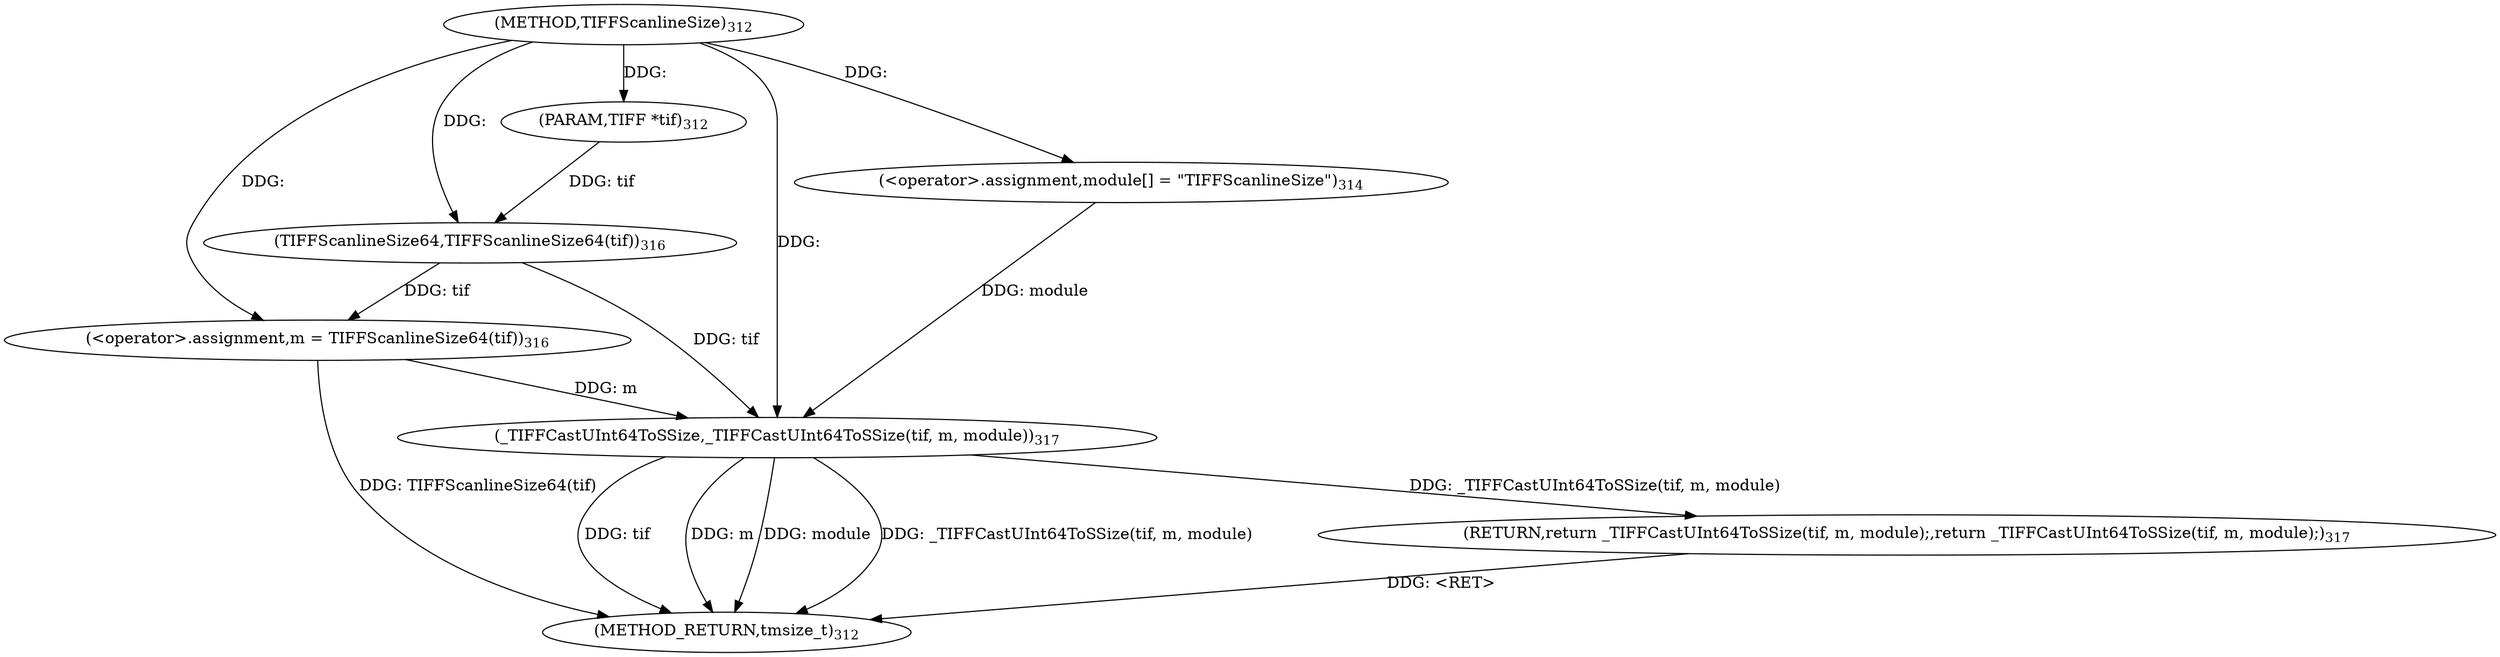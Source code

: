 digraph "TIFFScanlineSize" {  
"11652" [label = <(METHOD,TIFFScanlineSize)<SUB>312</SUB>> ]
"11669" [label = <(METHOD_RETURN,tmsize_t)<SUB>312</SUB>> ]
"11653" [label = <(PARAM,TIFF *tif)<SUB>312</SUB>> ]
"11656" [label = <(&lt;operator&gt;.assignment,module[] = &quot;TIFFScanlineSize&quot;)<SUB>314</SUB>> ]
"11660" [label = <(&lt;operator&gt;.assignment,m = TIFFScanlineSize64(tif))<SUB>316</SUB>> ]
"11664" [label = <(RETURN,return _TIFFCastUInt64ToSSize(tif, m, module);,return _TIFFCastUInt64ToSSize(tif, m, module);)<SUB>317</SUB>> ]
"11665" [label = <(_TIFFCastUInt64ToSSize,_TIFFCastUInt64ToSSize(tif, m, module))<SUB>317</SUB>> ]
"11662" [label = <(TIFFScanlineSize64,TIFFScanlineSize64(tif))<SUB>316</SUB>> ]
  "11664" -> "11669"  [ label = "DDG: &lt;RET&gt;"] 
  "11660" -> "11669"  [ label = "DDG: TIFFScanlineSize64(tif)"] 
  "11665" -> "11669"  [ label = "DDG: tif"] 
  "11665" -> "11669"  [ label = "DDG: m"] 
  "11665" -> "11669"  [ label = "DDG: module"] 
  "11665" -> "11669"  [ label = "DDG: _TIFFCastUInt64ToSSize(tif, m, module)"] 
  "11652" -> "11653"  [ label = "DDG: "] 
  "11652" -> "11656"  [ label = "DDG: "] 
  "11662" -> "11660"  [ label = "DDG: tif"] 
  "11665" -> "11664"  [ label = "DDG: _TIFFCastUInt64ToSSize(tif, m, module)"] 
  "11652" -> "11660"  [ label = "DDG: "] 
  "11653" -> "11662"  [ label = "DDG: tif"] 
  "11652" -> "11662"  [ label = "DDG: "] 
  "11662" -> "11665"  [ label = "DDG: tif"] 
  "11652" -> "11665"  [ label = "DDG: "] 
  "11660" -> "11665"  [ label = "DDG: m"] 
  "11656" -> "11665"  [ label = "DDG: module"] 
}
